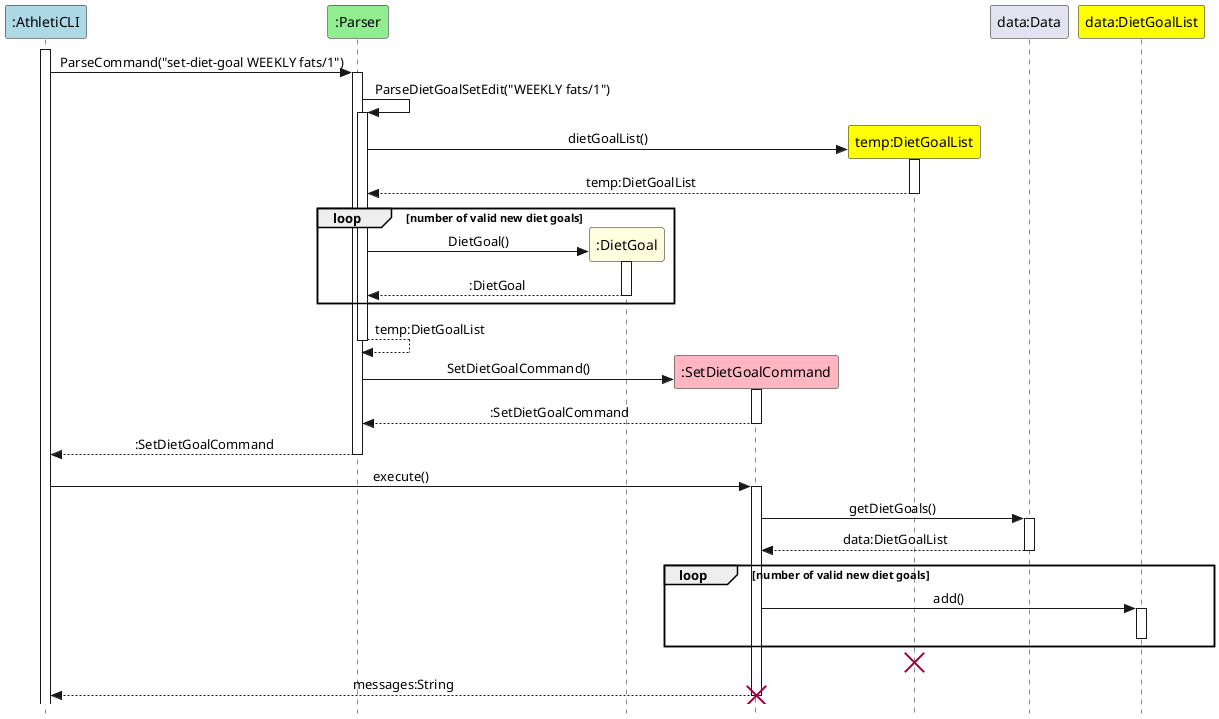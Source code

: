 @startuml
'https://plantuml.com/sequence-diagram
skinparam Style strictuml
skinparam SequenceMessageAlignment center
participant ":AthletiCLI" as AthletiCLI #lightblue
participant ":Parser" as Parser #lightgreen
participant ":DietGoal" as dietGoal #lightyellow
participant ":SetDietGoalCommand" as SetDietGoalCommand #lightpink
participant "temp:DietGoalList" as tempDietGoalList #yellow
participant "data:Data" as dataData
participant "data:DietGoalList" as dataDietGoalList #yellow


'autonumber
AthletiCLI++
AthletiCLI -> Parser++ : ParseCommand("set-diet-goal WEEKLY fats/1")
Parser -> Parser++ : ParseDietGoalSetEdit("WEEKLY fats/1")
create tempDietGoalList
Parser -> tempDietGoalList++ : dietGoalList()
tempDietGoalList --> Parser-- : temp:DietGoalList

    loop number of valid new diet goals
    create dietGoal
    Parser -> dietGoal++ : DietGoal()
    dietGoal --> Parser-- : :DietGoal
    end

Parser --> Parser-- : temp:DietGoalList
create SetDietGoalCommand
Parser -> SetDietGoalCommand++ : SetDietGoalCommand()
SetDietGoalCommand --> Parser-- : :SetDietGoalCommand
Parser --> AthletiCLI-- : :SetDietGoalCommand
AthletiCLI -> SetDietGoalCommand++ : execute()
SetDietGoalCommand -> dataData++ : getDietGoals()
dataData --> SetDietGoalCommand-- : data:DietGoalList

    loop number of valid new diet goals
    SetDietGoalCommand -> dataDietGoalList++ : add()

   dataDietGoalList --


    end

destroy tempDietGoalList
SetDietGoalCommand --> AthletiCLI-- : messages:String

destroy SetDietGoalCommand

@enduml